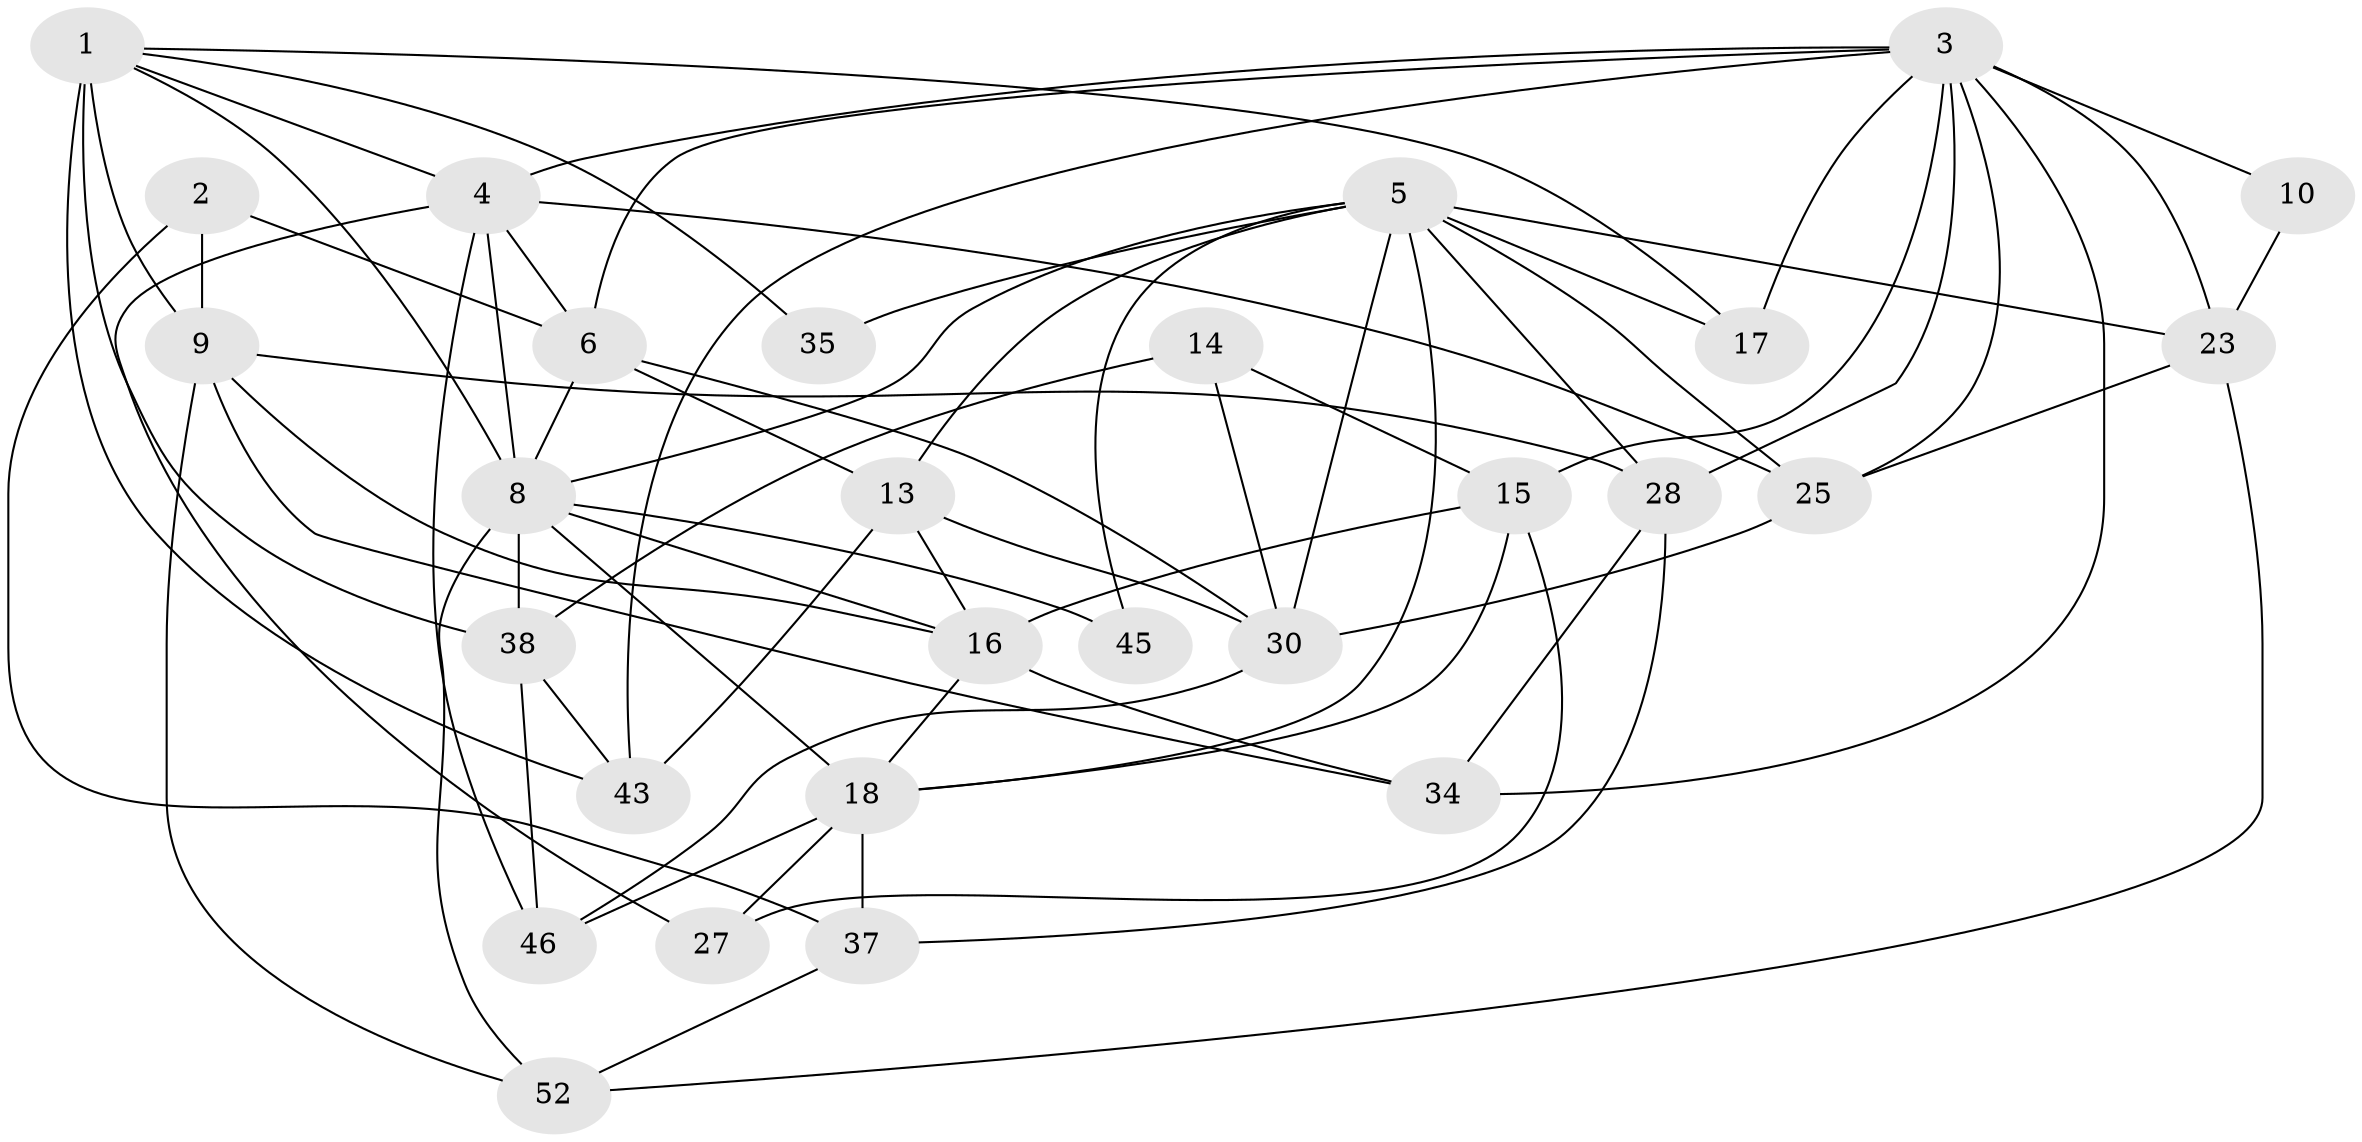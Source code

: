 // original degree distribution, {4: 0.2631578947368421, 3: 0.2631578947368421, 7: 0.07017543859649122, 6: 0.12280701754385964, 2: 0.15789473684210525, 5: 0.12280701754385964}
// Generated by graph-tools (version 1.1) at 2025/14/03/09/25 04:14:49]
// undirected, 28 vertices, 71 edges
graph export_dot {
graph [start="1"]
  node [color=gray90,style=filled];
  1 [super="+39+21"];
  2;
  3 [super="+29+7+11"];
  4 [super="+12"];
  5 [super="+47+20"];
  6 [super="+57+53"];
  8 [super="+22+41"];
  9 [super="+19"];
  10;
  13 [super="+24"];
  14;
  15;
  16 [super="+36"];
  17 [super="+51"];
  18 [super="+26"];
  23 [super="+32"];
  25 [super="+40"];
  27;
  28 [super="+31"];
  30 [super="+48"];
  34 [super="+55"];
  35;
  37 [super="+42"];
  38 [super="+50"];
  43;
  45;
  46;
  52;
  1 -- 9 [weight=2];
  1 -- 35;
  1 -- 38 [weight=2];
  1 -- 17;
  1 -- 4;
  1 -- 8;
  1 -- 43;
  2 -- 9;
  2 -- 6;
  2 -- 37;
  3 -- 17;
  3 -- 4 [weight=2];
  3 -- 23 [weight=2];
  3 -- 6;
  3 -- 10;
  3 -- 28;
  3 -- 43;
  3 -- 34 [weight=2];
  3 -- 15;
  3 -- 25;
  4 -- 27;
  4 -- 8;
  4 -- 6;
  4 -- 25;
  4 -- 46;
  5 -- 45;
  5 -- 17;
  5 -- 35;
  5 -- 23;
  5 -- 28 [weight=2];
  5 -- 18;
  5 -- 8;
  5 -- 13;
  5 -- 30;
  5 -- 25;
  6 -- 30;
  6 -- 13;
  6 -- 8;
  8 -- 52;
  8 -- 18 [weight=2];
  8 -- 45;
  8 -- 16;
  8 -- 38 [weight=2];
  9 -- 28 [weight=2];
  9 -- 52;
  9 -- 16;
  9 -- 34;
  10 -- 23;
  13 -- 43;
  13 -- 16;
  13 -- 30 [weight=2];
  14 -- 30;
  14 -- 15;
  14 -- 38;
  15 -- 18;
  15 -- 27;
  15 -- 16;
  16 -- 18;
  16 -- 34;
  18 -- 27;
  18 -- 46;
  18 -- 37;
  23 -- 52;
  23 -- 25;
  25 -- 30;
  28 -- 34;
  28 -- 37;
  30 -- 46;
  37 -- 52;
  38 -- 43;
  38 -- 46;
}
